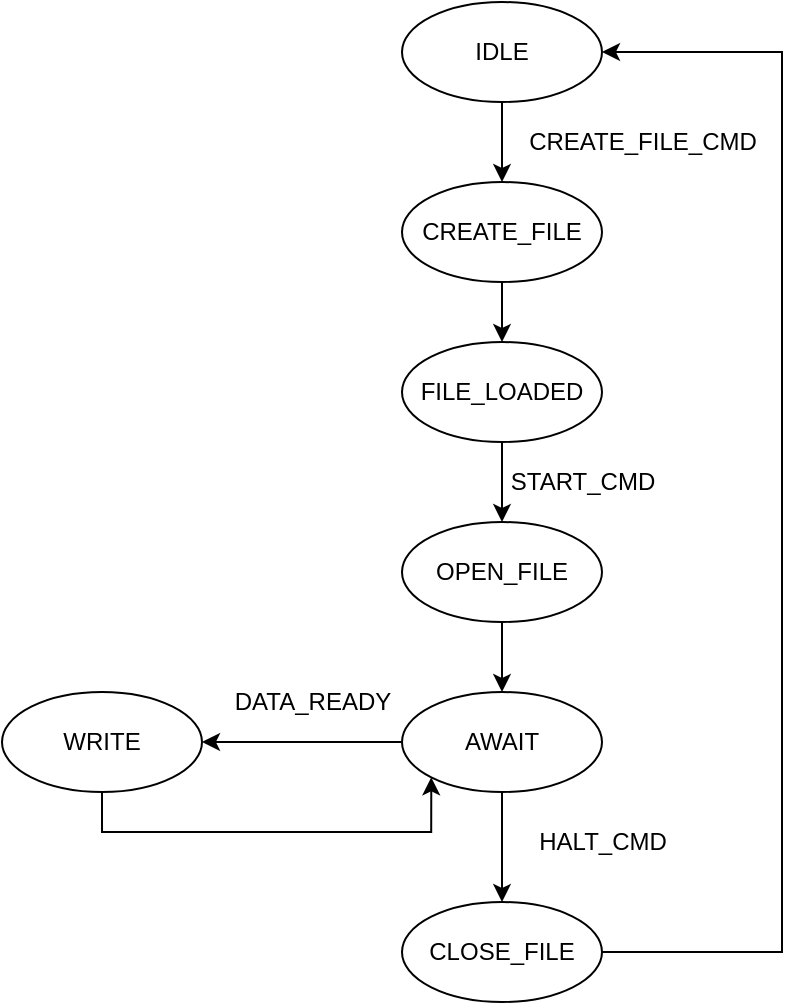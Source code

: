 <mxfile version="13.6.5">
    <diagram id="MQukd7Z43gS8FtGi_ZkP" name="Page-1">
        <mxGraphModel dx="377" dy="386" grid="1" gridSize="10" guides="1" tooltips="1" connect="1" arrows="1" fold="1" page="1" pageScale="1" pageWidth="850" pageHeight="1100" math="0" shadow="0">
            <root>
                <mxCell id="0"/>
                <mxCell id="1" parent="0"/>
                <mxCell id="6" value="" style="edgeStyle=orthogonalEdgeStyle;rounded=0;orthogonalLoop=1;jettySize=auto;html=1;" parent="1" source="3" target="5" edge="1">
                    <mxGeometry relative="1" as="geometry"/>
                </mxCell>
                <mxCell id="3" value="CREATE_FILE" style="ellipse;whiteSpace=wrap;html=1;" parent="1" vertex="1">
                    <mxGeometry x="250" y="230" width="100" height="50" as="geometry"/>
                </mxCell>
                <mxCell id="9" value="" style="edgeStyle=orthogonalEdgeStyle;rounded=0;orthogonalLoop=1;jettySize=auto;html=1;" parent="1" source="5" target="8" edge="1">
                    <mxGeometry relative="1" as="geometry"/>
                </mxCell>
                <mxCell id="5" value="FILE_LOADED" style="ellipse;whiteSpace=wrap;html=1;" parent="1" vertex="1">
                    <mxGeometry x="250" y="310" width="100" height="50" as="geometry"/>
                </mxCell>
                <mxCell id="7" value="CREATE_FILE_CMD" style="text;html=1;align=center;verticalAlign=middle;resizable=0;points=[];autosize=1;" parent="1" vertex="1">
                    <mxGeometry x="305" y="200" width="130" height="20" as="geometry"/>
                </mxCell>
                <mxCell id="12" value="" style="edgeStyle=orthogonalEdgeStyle;rounded=0;orthogonalLoop=1;jettySize=auto;html=1;" parent="1" source="8" target="11" edge="1">
                    <mxGeometry relative="1" as="geometry"/>
                </mxCell>
                <mxCell id="8" value="OPEN_FILE" style="ellipse;whiteSpace=wrap;html=1;" parent="1" vertex="1">
                    <mxGeometry x="250" y="400" width="100" height="50" as="geometry"/>
                </mxCell>
                <mxCell id="10" value="START_CMD" style="text;html=1;align=center;verticalAlign=middle;resizable=0;points=[];autosize=1;" parent="1" vertex="1">
                    <mxGeometry x="295" y="370" width="90" height="20" as="geometry"/>
                </mxCell>
                <mxCell id="28" value="" style="edgeStyle=orthogonalEdgeStyle;rounded=0;orthogonalLoop=1;jettySize=auto;html=1;" edge="1" parent="1" source="11" target="27">
                    <mxGeometry relative="1" as="geometry"/>
                </mxCell>
                <mxCell id="31" value="" style="edgeStyle=orthogonalEdgeStyle;rounded=0;orthogonalLoop=1;jettySize=auto;html=1;" edge="1" parent="1" source="11" target="13">
                    <mxGeometry relative="1" as="geometry"/>
                </mxCell>
                <mxCell id="11" value="AWAIT" style="ellipse;whiteSpace=wrap;html=1;" parent="1" vertex="1">
                    <mxGeometry x="250" y="485" width="100" height="50" as="geometry"/>
                </mxCell>
                <mxCell id="24" style="edgeStyle=orthogonalEdgeStyle;rounded=0;orthogonalLoop=1;jettySize=auto;html=1;exitX=1;exitY=0.5;exitDx=0;exitDy=0;entryX=1;entryY=0.5;entryDx=0;entryDy=0;" parent="1" source="13" target="19" edge="1">
                    <mxGeometry relative="1" as="geometry">
                        <Array as="points">
                            <mxPoint x="440" y="615"/>
                            <mxPoint x="440" y="165"/>
                        </Array>
                    </mxGeometry>
                </mxCell>
                <mxCell id="13" value="CLOSE_FILE" style="ellipse;whiteSpace=wrap;html=1;" parent="1" vertex="1">
                    <mxGeometry x="250" y="590" width="100" height="50" as="geometry"/>
                </mxCell>
                <mxCell id="15" value="HALT_CMD" style="text;html=1;align=center;verticalAlign=middle;resizable=0;points=[];autosize=1;" parent="1" vertex="1">
                    <mxGeometry x="310" y="550" width="80" height="20" as="geometry"/>
                </mxCell>
                <mxCell id="23" value="" style="edgeStyle=orthogonalEdgeStyle;rounded=0;orthogonalLoop=1;jettySize=auto;html=1;" parent="1" source="19" target="3" edge="1">
                    <mxGeometry relative="1" as="geometry"/>
                </mxCell>
                <mxCell id="19" value="IDLE" style="ellipse;whiteSpace=wrap;html=1;" parent="1" vertex="1">
                    <mxGeometry x="250" y="140" width="100" height="50" as="geometry"/>
                </mxCell>
                <mxCell id="30" style="edgeStyle=orthogonalEdgeStyle;rounded=0;orthogonalLoop=1;jettySize=auto;html=1;exitX=0.5;exitY=1;exitDx=0;exitDy=0;entryX=0;entryY=1;entryDx=0;entryDy=0;" edge="1" parent="1" source="27" target="11">
                    <mxGeometry relative="1" as="geometry">
                        <Array as="points">
                            <mxPoint x="100" y="555"/>
                            <mxPoint x="265" y="555"/>
                        </Array>
                    </mxGeometry>
                </mxCell>
                <mxCell id="27" value="WRITE" style="ellipse;whiteSpace=wrap;html=1;" vertex="1" parent="1">
                    <mxGeometry x="50" y="485" width="100" height="50" as="geometry"/>
                </mxCell>
                <mxCell id="29" value="DATA_READY" style="text;html=1;align=center;verticalAlign=middle;resizable=0;points=[];autosize=1;" vertex="1" parent="1">
                    <mxGeometry x="160" y="480" width="90" height="20" as="geometry"/>
                </mxCell>
            </root>
        </mxGraphModel>
    </diagram>
</mxfile>